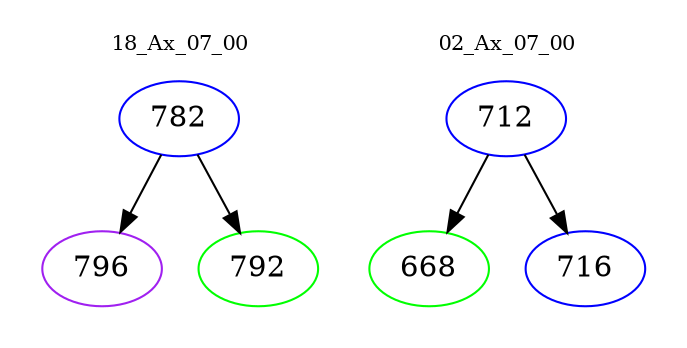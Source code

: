 digraph{
subgraph cluster_0 {
color = white
label = "18_Ax_07_00";
fontsize=10;
T0_782 [label="782", color="blue"]
T0_782 -> T0_796 [color="black"]
T0_796 [label="796", color="purple"]
T0_782 -> T0_792 [color="black"]
T0_792 [label="792", color="green"]
}
subgraph cluster_1 {
color = white
label = "02_Ax_07_00";
fontsize=10;
T1_712 [label="712", color="blue"]
T1_712 -> T1_668 [color="black"]
T1_668 [label="668", color="green"]
T1_712 -> T1_716 [color="black"]
T1_716 [label="716", color="blue"]
}
}

